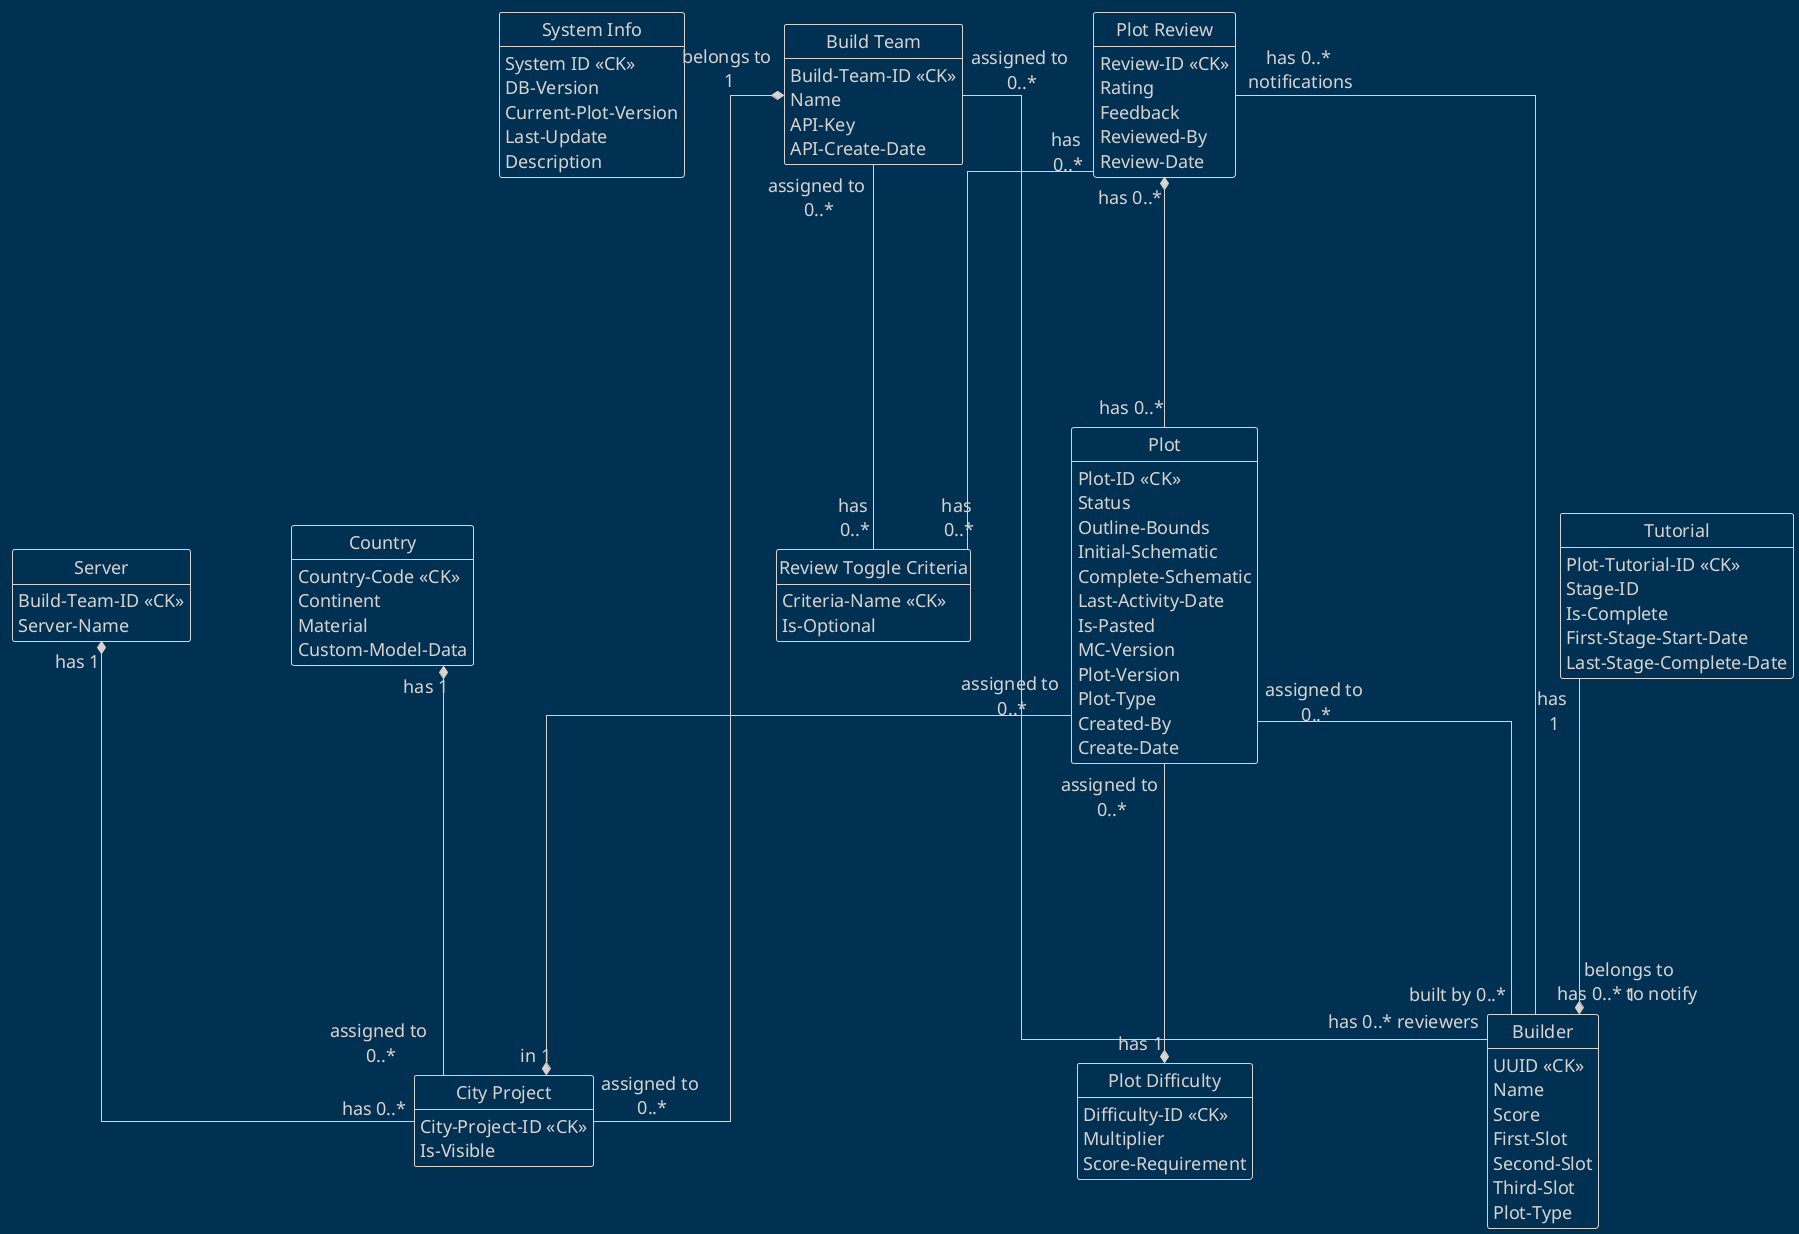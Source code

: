 @startuml
skinparam nodesep 100
skinparam ranksep 250
skinparam defaultFontSize 18

skinparam linetype ortho

hide circle
hide empty members
!theme blueprint

entity "System Info" as system_info {
    System ID <<CK>>
    DB-Version
    Current-Plot-Version
    Last-Update
    Description
}

entity "Build Team" as build_team {
    Build-Team-ID <<CK>>
    Name
    API-Key
    API-Create-Date
}

entity "Server" as server {
    Build-Team-ID <<CK>>
    Server-Name
}

entity "Country" as country {
    Country-Code <<CK>>
    Continent
    Material
    Custom-Model-Data
}

entity "City Project" as city_project {
    City-Project-ID <<CK>>
    Is-Visible
}

entity "Builder" as builder {
    UUID <<CK>>
    Name
    Score
    First-Slot
    Second-Slot
    Third-Slot
    Plot-Type
}

entity "Plot Difficulty" as plot_difficulty {
    Difficulty-ID <<CK>>
    Multiplier
    Score-Requirement
}

entity "Plot" as plot {
    Plot-ID <<CK>>
    Status
    Outline-Bounds
    Initial-Schematic
    Complete-Schematic
    Last-Activity-Date
    Is-Pasted
    MC-Version
    Plot-Version
    Plot-Type
    Created-By
    Create-Date
}

entity "Tutorial" as tutorial {
    Plot-Tutorial-ID <<CK>>
    Stage-ID
    Is-Complete
    First-Stage-Start-Date
    Last-Stage-Complete-Date
}

entity "Plot Review" as plot_review {
    Review-ID <<CK>>
    Rating
    Feedback
    Reviewed-By
    Review-Date
}

entity "Review Toggle Criteria" as review_toggle_criteria {
    Criteria-Name <<CK>>
    Is-Optional
}

build_team "belongs to \n1" *--- "assigned to \n0..*" city_project
build_team "assigned to \n0..*" -- "has 0..* reviewers" builder
build_team "assigned to \n0..*" -- "has \n0..*" review_toggle_criteria

plot_review "has 0..*\n notifications" -- "has 0..* to notify" builder
plot_review "has 0..*" *-- "has 0..*" plot
plot_review "has \n0..*" -- "has \n0..*" review_toggle_criteria

server "has 1" *-- "has 0..*" city_project
country "has 1" *-- "assigned to \n0..*" city_project

plot "assigned to\n 0..*" -- "built by 0..*" builder

plot "assigned to \n0..*" --* "in 1" city_project
plot "assigned to \n0..*" --* "has 1" plot_difficulty

tutorial "has \n1" --* "belongs to \n1" builder
@enduml